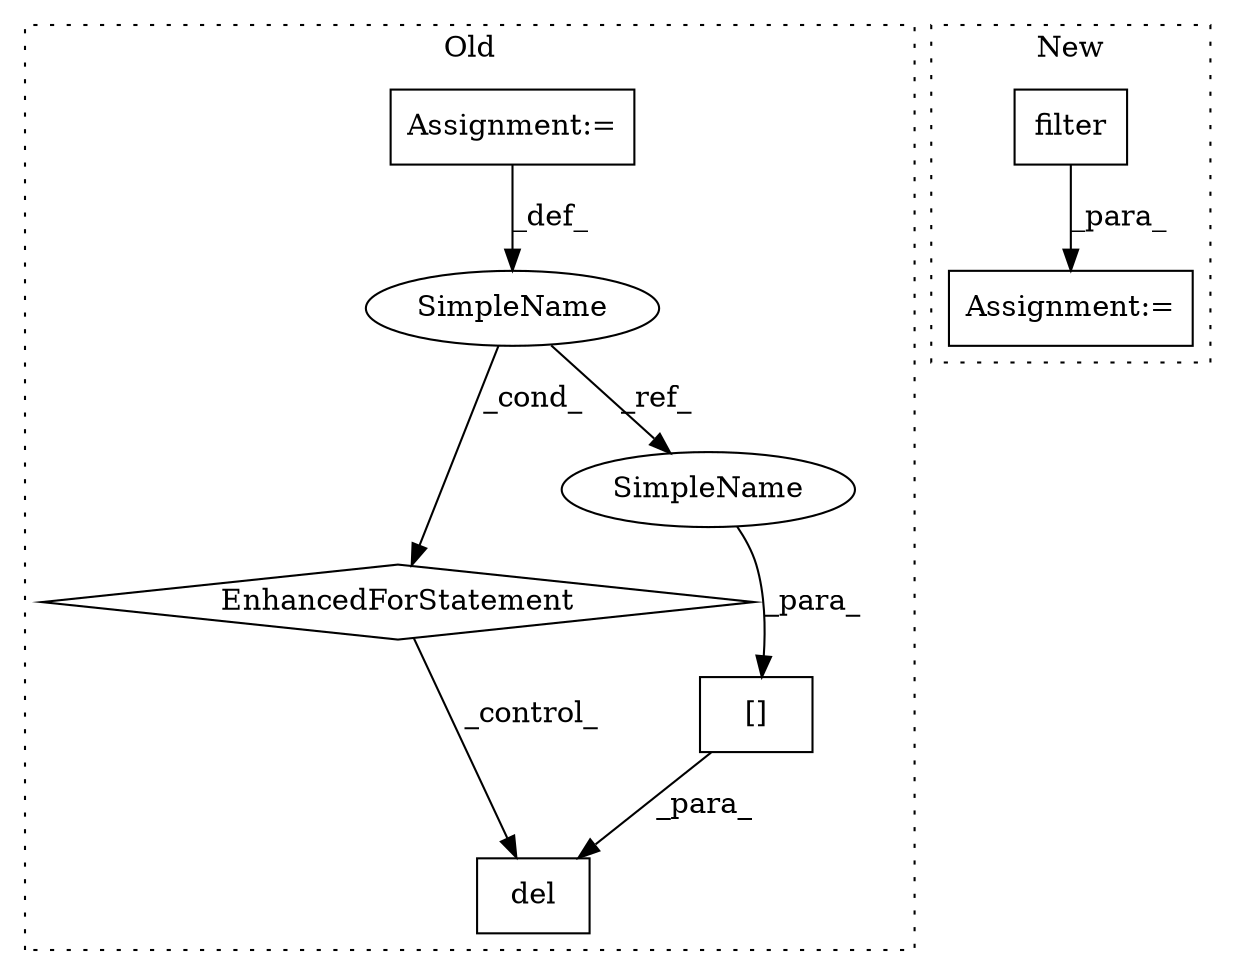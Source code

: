 digraph G {
subgraph cluster0 {
1 [label="del" a="32" s="1928,1940" l="4,1" shape="box"];
3 [label="EnhancedForStatement" a="70" s="1800,1882" l="53,2" shape="diamond"];
4 [label="[]" a="2" s="1932,1939" l="4,1" shape="box"];
5 [label="SimpleName" a="42" s="1860" l="3" shape="ellipse"];
7 [label="Assignment:=" a="7" s="1800,1882" l="53,2" shape="box"];
8 [label="SimpleName" a="42" s="1936" l="3" shape="ellipse"];
label = "Old";
style="dotted";
}
subgraph cluster1 {
2 [label="filter" a="32" s="2440,2475" l="7,1" shape="box"];
6 [label="Assignment:=" a="7" s="2600" l="24" shape="box"];
label = "New";
style="dotted";
}
2 -> 6 [label="_para_"];
3 -> 1 [label="_control_"];
4 -> 1 [label="_para_"];
5 -> 3 [label="_cond_"];
5 -> 8 [label="_ref_"];
7 -> 5 [label="_def_"];
8 -> 4 [label="_para_"];
}
